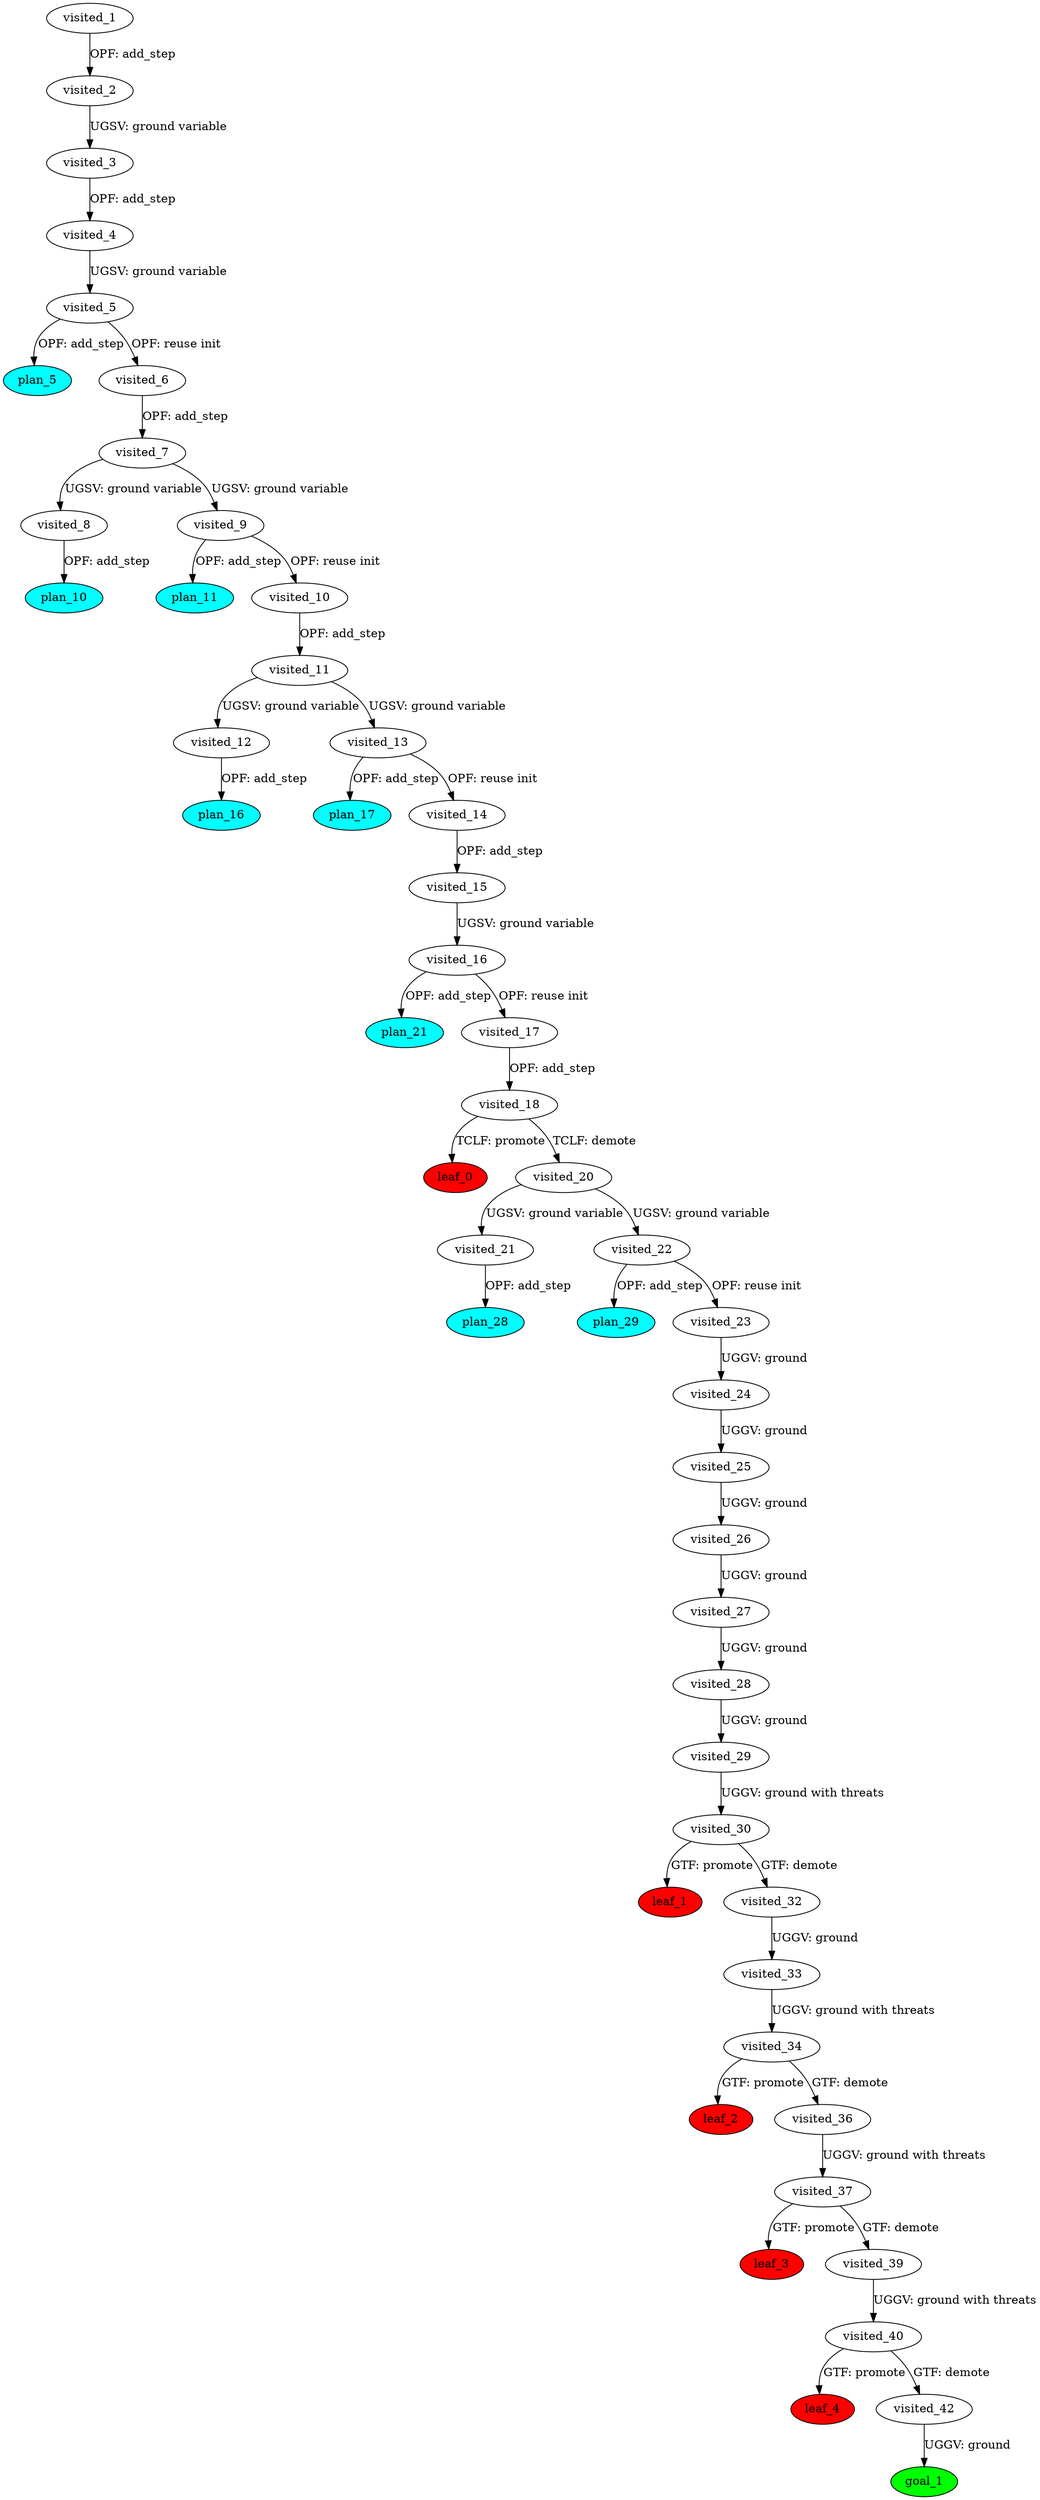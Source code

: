 digraph {
	"039c21a0-6c2a-5251-b575-6ebaa8c4706e" [label=plan_0 fillcolor=cyan style=filled]
	"039c21a0-6c2a-5251-b575-6ebaa8c4706e" [label=visited_1 fillcolor=white style=filled]
	"b5949313-56b1-413b-d1c8-65e3c1fdafac" [label=plan_1 fillcolor=cyan style=filled]
	"039c21a0-6c2a-5251-b575-6ebaa8c4706e" -> "b5949313-56b1-413b-d1c8-65e3c1fdafac" [label="OPF: add_step"]
	"b5949313-56b1-413b-d1c8-65e3c1fdafac" [label=visited_2 fillcolor=white style=filled]
	"f27c4a9e-5d42-7ce4-96b4-fa1739b95512" [label=plan_2 fillcolor=cyan style=filled]
	"b5949313-56b1-413b-d1c8-65e3c1fdafac" -> "f27c4a9e-5d42-7ce4-96b4-fa1739b95512" [label="UGSV: ground variable"]
	"f27c4a9e-5d42-7ce4-96b4-fa1739b95512" [label=visited_3 fillcolor=white style=filled]
	"93685401-3b4b-7b41-e3b1-7958936ee9f7" [label=plan_3 fillcolor=cyan style=filled]
	"f27c4a9e-5d42-7ce4-96b4-fa1739b95512" -> "93685401-3b4b-7b41-e3b1-7958936ee9f7" [label="OPF: add_step"]
	"93685401-3b4b-7b41-e3b1-7958936ee9f7" [label=visited_4 fillcolor=white style=filled]
	"0a8c3cf3-940f-b838-14f3-a10cd69d7fe7" [label=plan_4 fillcolor=cyan style=filled]
	"93685401-3b4b-7b41-e3b1-7958936ee9f7" -> "0a8c3cf3-940f-b838-14f3-a10cd69d7fe7" [label="UGSV: ground variable"]
	"0a8c3cf3-940f-b838-14f3-a10cd69d7fe7" [label=visited_5 fillcolor=white style=filled]
	"a8491914-0f56-c6b1-1274-c56b85ac1e48" [label=plan_5 fillcolor=cyan style=filled]
	"0a8c3cf3-940f-b838-14f3-a10cd69d7fe7" -> "a8491914-0f56-c6b1-1274-c56b85ac1e48" [label="OPF: add_step"]
	"a4ceac6d-658c-d12d-bc94-6390fa41e092" [label=plan_6 fillcolor=cyan style=filled]
	"0a8c3cf3-940f-b838-14f3-a10cd69d7fe7" -> "a4ceac6d-658c-d12d-bc94-6390fa41e092" [label="OPF: reuse init"]
	"a4ceac6d-658c-d12d-bc94-6390fa41e092" [label=visited_6 fillcolor=white style=filled]
	"42792f10-f378-9b96-91c6-a31365513219" [label=plan_7 fillcolor=cyan style=filled]
	"a4ceac6d-658c-d12d-bc94-6390fa41e092" -> "42792f10-f378-9b96-91c6-a31365513219" [label="OPF: add_step"]
	"42792f10-f378-9b96-91c6-a31365513219" [label=visited_7 fillcolor=white style=filled]
	"e15b4d1f-d8ca-a2fb-d885-c2cdc4ca7eff" [label=plan_8 fillcolor=cyan style=filled]
	"42792f10-f378-9b96-91c6-a31365513219" -> "e15b4d1f-d8ca-a2fb-d885-c2cdc4ca7eff" [label="UGSV: ground variable"]
	"0aaac644-7bf6-f9a3-2aec-3fd56b306bba" [label=plan_9 fillcolor=cyan style=filled]
	"42792f10-f378-9b96-91c6-a31365513219" -> "0aaac644-7bf6-f9a3-2aec-3fd56b306bba" [label="UGSV: ground variable"]
	"e15b4d1f-d8ca-a2fb-d885-c2cdc4ca7eff" [label=visited_8 fillcolor=white style=filled]
	"b9ee242e-b496-c79d-fe61-4b6740396fca" [label=plan_10 fillcolor=cyan style=filled]
	"e15b4d1f-d8ca-a2fb-d885-c2cdc4ca7eff" -> "b9ee242e-b496-c79d-fe61-4b6740396fca" [label="OPF: add_step"]
	"0aaac644-7bf6-f9a3-2aec-3fd56b306bba" [label=visited_9 fillcolor=white style=filled]
	"c81464f1-18ae-a21f-d9ae-697bd046723a" [label=plan_11 fillcolor=cyan style=filled]
	"0aaac644-7bf6-f9a3-2aec-3fd56b306bba" -> "c81464f1-18ae-a21f-d9ae-697bd046723a" [label="OPF: add_step"]
	"462678db-4fea-d3b6-736d-ca85c2b74ebf" [label=plan_12 fillcolor=cyan style=filled]
	"0aaac644-7bf6-f9a3-2aec-3fd56b306bba" -> "462678db-4fea-d3b6-736d-ca85c2b74ebf" [label="OPF: reuse init"]
	"462678db-4fea-d3b6-736d-ca85c2b74ebf" [label=visited_10 fillcolor=white style=filled]
	"ded8eeb5-761c-6ca7-16f1-d7e0c3cb9f79" [label=plan_13 fillcolor=cyan style=filled]
	"462678db-4fea-d3b6-736d-ca85c2b74ebf" -> "ded8eeb5-761c-6ca7-16f1-d7e0c3cb9f79" [label="OPF: add_step"]
	"ded8eeb5-761c-6ca7-16f1-d7e0c3cb9f79" [label=visited_11 fillcolor=white style=filled]
	"edd53ad7-480b-8253-3af2-6f4946d6dbd5" [label=plan_14 fillcolor=cyan style=filled]
	"ded8eeb5-761c-6ca7-16f1-d7e0c3cb9f79" -> "edd53ad7-480b-8253-3af2-6f4946d6dbd5" [label="UGSV: ground variable"]
	"fce53013-d8e1-3bf6-e8a5-645a1e399610" [label=plan_15 fillcolor=cyan style=filled]
	"ded8eeb5-761c-6ca7-16f1-d7e0c3cb9f79" -> "fce53013-d8e1-3bf6-e8a5-645a1e399610" [label="UGSV: ground variable"]
	"edd53ad7-480b-8253-3af2-6f4946d6dbd5" [label=visited_12 fillcolor=white style=filled]
	"2f5d153d-3e0b-ed18-120c-9dc5a4dafa58" [label=plan_16 fillcolor=cyan style=filled]
	"edd53ad7-480b-8253-3af2-6f4946d6dbd5" -> "2f5d153d-3e0b-ed18-120c-9dc5a4dafa58" [label="OPF: add_step"]
	"fce53013-d8e1-3bf6-e8a5-645a1e399610" [label=visited_13 fillcolor=white style=filled]
	"aa0a7abc-2b1a-c5bc-4f61-c602eef267f2" [label=plan_17 fillcolor=cyan style=filled]
	"fce53013-d8e1-3bf6-e8a5-645a1e399610" -> "aa0a7abc-2b1a-c5bc-4f61-c602eef267f2" [label="OPF: add_step"]
	"d7453e12-7d09-5d1f-5063-ce3d1b6de6fb" [label=plan_18 fillcolor=cyan style=filled]
	"fce53013-d8e1-3bf6-e8a5-645a1e399610" -> "d7453e12-7d09-5d1f-5063-ce3d1b6de6fb" [label="OPF: reuse init"]
	"d7453e12-7d09-5d1f-5063-ce3d1b6de6fb" [label=visited_14 fillcolor=white style=filled]
	"1db9fcbd-27f0-d73c-335b-e69139f4de00" [label=plan_19 fillcolor=cyan style=filled]
	"d7453e12-7d09-5d1f-5063-ce3d1b6de6fb" -> "1db9fcbd-27f0-d73c-335b-e69139f4de00" [label="OPF: add_step"]
	"1db9fcbd-27f0-d73c-335b-e69139f4de00" [label=visited_15 fillcolor=white style=filled]
	"3f94cc43-1b09-986f-2d1c-d37cb7cc54cd" [label=plan_20 fillcolor=cyan style=filled]
	"1db9fcbd-27f0-d73c-335b-e69139f4de00" -> "3f94cc43-1b09-986f-2d1c-d37cb7cc54cd" [label="UGSV: ground variable"]
	"3f94cc43-1b09-986f-2d1c-d37cb7cc54cd" [label=visited_16 fillcolor=white style=filled]
	"e669ae42-eb0d-95bf-6a4a-2d0d7e77423c" [label=plan_21 fillcolor=cyan style=filled]
	"3f94cc43-1b09-986f-2d1c-d37cb7cc54cd" -> "e669ae42-eb0d-95bf-6a4a-2d0d7e77423c" [label="OPF: add_step"]
	"56a4e977-81fb-5751-0efc-2d137664c30e" [label=plan_22 fillcolor=cyan style=filled]
	"3f94cc43-1b09-986f-2d1c-d37cb7cc54cd" -> "56a4e977-81fb-5751-0efc-2d137664c30e" [label="OPF: reuse init"]
	"56a4e977-81fb-5751-0efc-2d137664c30e" [label=visited_17 fillcolor=white style=filled]
	"b31aeeae-6763-bd5b-6f5a-9b0d2672793e" [label=plan_23 fillcolor=cyan style=filled]
	"56a4e977-81fb-5751-0efc-2d137664c30e" -> "b31aeeae-6763-bd5b-6f5a-9b0d2672793e" [label="OPF: add_step"]
	"b31aeeae-6763-bd5b-6f5a-9b0d2672793e" [label=visited_18 fillcolor=white style=filled]
	"3a41b925-129d-0c67-991e-6841c46060b1" [label=plan_24 fillcolor=cyan style=filled]
	"b31aeeae-6763-bd5b-6f5a-9b0d2672793e" -> "3a41b925-129d-0c67-991e-6841c46060b1" [label="TCLF: promote"]
	"11fcfcee-4420-620e-2d03-c5fcb172ad88" [label=plan_25 fillcolor=cyan style=filled]
	"b31aeeae-6763-bd5b-6f5a-9b0d2672793e" -> "11fcfcee-4420-620e-2d03-c5fcb172ad88" [label="TCLF: demote"]
	"3a41b925-129d-0c67-991e-6841c46060b1" [label=visited_19 fillcolor=white style=filled]
	"3a41b925-129d-0c67-991e-6841c46060b1" [label=leaf_0 fillcolor=red style=filled]
	"11fcfcee-4420-620e-2d03-c5fcb172ad88" [label=visited_20 fillcolor=white style=filled]
	"bfd4debb-a342-3d83-5e03-b79ef3daf6a1" [label=plan_26 fillcolor=cyan style=filled]
	"11fcfcee-4420-620e-2d03-c5fcb172ad88" -> "bfd4debb-a342-3d83-5e03-b79ef3daf6a1" [label="UGSV: ground variable"]
	"0cb0538b-95e2-9773-405e-2e590b88acfa" [label=plan_27 fillcolor=cyan style=filled]
	"11fcfcee-4420-620e-2d03-c5fcb172ad88" -> "0cb0538b-95e2-9773-405e-2e590b88acfa" [label="UGSV: ground variable"]
	"bfd4debb-a342-3d83-5e03-b79ef3daf6a1" [label=visited_21 fillcolor=white style=filled]
	"d720e2e9-ede2-4341-ef1e-1f8d69d1ce61" [label=plan_28 fillcolor=cyan style=filled]
	"bfd4debb-a342-3d83-5e03-b79ef3daf6a1" -> "d720e2e9-ede2-4341-ef1e-1f8d69d1ce61" [label="OPF: add_step"]
	"0cb0538b-95e2-9773-405e-2e590b88acfa" [label=visited_22 fillcolor=white style=filled]
	"33b05f72-b7a3-c730-90c9-489caf41cd01" [label=plan_29 fillcolor=cyan style=filled]
	"0cb0538b-95e2-9773-405e-2e590b88acfa" -> "33b05f72-b7a3-c730-90c9-489caf41cd01" [label="OPF: add_step"]
	"f9ee4fa1-9560-6bee-b132-006ae74285ba" [label=plan_30 fillcolor=cyan style=filled]
	"0cb0538b-95e2-9773-405e-2e590b88acfa" -> "f9ee4fa1-9560-6bee-b132-006ae74285ba" [label="OPF: reuse init"]
	"f9ee4fa1-9560-6bee-b132-006ae74285ba" [label=visited_23 fillcolor=white style=filled]
	"75b420a5-7870-660c-5de8-06cfdae477d4" [label=plan_31 fillcolor=cyan style=filled]
	"f9ee4fa1-9560-6bee-b132-006ae74285ba" -> "75b420a5-7870-660c-5de8-06cfdae477d4" [label="UGGV: ground"]
	"75b420a5-7870-660c-5de8-06cfdae477d4" [label=visited_24 fillcolor=white style=filled]
	"df75b09d-5fb6-5e54-80f4-2d1c86001d4e" [label=plan_32 fillcolor=cyan style=filled]
	"75b420a5-7870-660c-5de8-06cfdae477d4" -> "df75b09d-5fb6-5e54-80f4-2d1c86001d4e" [label="UGGV: ground"]
	"df75b09d-5fb6-5e54-80f4-2d1c86001d4e" [label=visited_25 fillcolor=white style=filled]
	"163f2d12-d2e9-e291-2d30-5e01860c94a2" [label=plan_33 fillcolor=cyan style=filled]
	"df75b09d-5fb6-5e54-80f4-2d1c86001d4e" -> "163f2d12-d2e9-e291-2d30-5e01860c94a2" [label="UGGV: ground"]
	"163f2d12-d2e9-e291-2d30-5e01860c94a2" [label=visited_26 fillcolor=white style=filled]
	"2a770a9b-de7c-b50a-17b0-a3eb54067789" [label=plan_34 fillcolor=cyan style=filled]
	"163f2d12-d2e9-e291-2d30-5e01860c94a2" -> "2a770a9b-de7c-b50a-17b0-a3eb54067789" [label="UGGV: ground"]
	"2a770a9b-de7c-b50a-17b0-a3eb54067789" [label=visited_27 fillcolor=white style=filled]
	"a30b068e-6dad-20b9-3079-f52beb27d25d" [label=plan_35 fillcolor=cyan style=filled]
	"2a770a9b-de7c-b50a-17b0-a3eb54067789" -> "a30b068e-6dad-20b9-3079-f52beb27d25d" [label="UGGV: ground"]
	"a30b068e-6dad-20b9-3079-f52beb27d25d" [label=visited_28 fillcolor=white style=filled]
	"c3e4f741-a316-638a-5bf2-fad14fecad08" [label=plan_36 fillcolor=cyan style=filled]
	"a30b068e-6dad-20b9-3079-f52beb27d25d" -> "c3e4f741-a316-638a-5bf2-fad14fecad08" [label="UGGV: ground"]
	"c3e4f741-a316-638a-5bf2-fad14fecad08" [label=visited_29 fillcolor=white style=filled]
	"e29261f0-461c-ea8c-ab76-42789f160568" [label=plan_37 fillcolor=cyan style=filled]
	"c3e4f741-a316-638a-5bf2-fad14fecad08" -> "e29261f0-461c-ea8c-ab76-42789f160568" [label="UGGV: ground with threats"]
	"e29261f0-461c-ea8c-ab76-42789f160568" [label=visited_30 fillcolor=white style=filled]
	"a5899d95-931c-afdb-5359-58598eb2cc88" [label=plan_38 fillcolor=cyan style=filled]
	"e29261f0-461c-ea8c-ab76-42789f160568" -> "a5899d95-931c-afdb-5359-58598eb2cc88" [label="GTF: promote"]
	"60d96692-0a7e-1b82-b705-757d55846e16" [label=plan_39 fillcolor=cyan style=filled]
	"e29261f0-461c-ea8c-ab76-42789f160568" -> "60d96692-0a7e-1b82-b705-757d55846e16" [label="GTF: demote"]
	"a5899d95-931c-afdb-5359-58598eb2cc88" [label=visited_31 fillcolor=white style=filled]
	"a5899d95-931c-afdb-5359-58598eb2cc88" [label=leaf_1 fillcolor=red style=filled]
	"60d96692-0a7e-1b82-b705-757d55846e16" [label=visited_32 fillcolor=white style=filled]
	"2eaeba99-631a-1a8c-c66c-0ee6ffcc0b56" [label=plan_40 fillcolor=cyan style=filled]
	"60d96692-0a7e-1b82-b705-757d55846e16" -> "2eaeba99-631a-1a8c-c66c-0ee6ffcc0b56" [label="UGGV: ground"]
	"2eaeba99-631a-1a8c-c66c-0ee6ffcc0b56" [label=visited_33 fillcolor=white style=filled]
	"b668c000-0ba1-3d2c-0185-704bfd33df5d" [label=plan_41 fillcolor=cyan style=filled]
	"2eaeba99-631a-1a8c-c66c-0ee6ffcc0b56" -> "b668c000-0ba1-3d2c-0185-704bfd33df5d" [label="UGGV: ground with threats"]
	"b668c000-0ba1-3d2c-0185-704bfd33df5d" [label=visited_34 fillcolor=white style=filled]
	"a7be898f-b431-ab48-0b32-4e1305fb2492" [label=plan_42 fillcolor=cyan style=filled]
	"b668c000-0ba1-3d2c-0185-704bfd33df5d" -> "a7be898f-b431-ab48-0b32-4e1305fb2492" [label="GTF: promote"]
	"bdc93dc5-3ada-20bc-6bf0-d5d332947e15" [label=plan_43 fillcolor=cyan style=filled]
	"b668c000-0ba1-3d2c-0185-704bfd33df5d" -> "bdc93dc5-3ada-20bc-6bf0-d5d332947e15" [label="GTF: demote"]
	"a7be898f-b431-ab48-0b32-4e1305fb2492" [label=visited_35 fillcolor=white style=filled]
	"a7be898f-b431-ab48-0b32-4e1305fb2492" [label=leaf_2 fillcolor=red style=filled]
	"bdc93dc5-3ada-20bc-6bf0-d5d332947e15" [label=visited_36 fillcolor=white style=filled]
	"117dae60-ff73-4d19-a948-d12d15c2c7a2" [label=plan_44 fillcolor=cyan style=filled]
	"bdc93dc5-3ada-20bc-6bf0-d5d332947e15" -> "117dae60-ff73-4d19-a948-d12d15c2c7a2" [label="UGGV: ground with threats"]
	"117dae60-ff73-4d19-a948-d12d15c2c7a2" [label=visited_37 fillcolor=white style=filled]
	"634261db-ee96-128e-af10-c0cbd6c91941" [label=plan_45 fillcolor=cyan style=filled]
	"117dae60-ff73-4d19-a948-d12d15c2c7a2" -> "634261db-ee96-128e-af10-c0cbd6c91941" [label="GTF: promote"]
	"861b10ac-6724-c6b8-c2de-b2f8579e8565" [label=plan_46 fillcolor=cyan style=filled]
	"117dae60-ff73-4d19-a948-d12d15c2c7a2" -> "861b10ac-6724-c6b8-c2de-b2f8579e8565" [label="GTF: demote"]
	"634261db-ee96-128e-af10-c0cbd6c91941" [label=visited_38 fillcolor=white style=filled]
	"634261db-ee96-128e-af10-c0cbd6c91941" [label=leaf_3 fillcolor=red style=filled]
	"861b10ac-6724-c6b8-c2de-b2f8579e8565" [label=visited_39 fillcolor=white style=filled]
	"dfb03758-d5d2-0f4a-9065-a8e68e6158a5" [label=plan_47 fillcolor=cyan style=filled]
	"861b10ac-6724-c6b8-c2de-b2f8579e8565" -> "dfb03758-d5d2-0f4a-9065-a8e68e6158a5" [label="UGGV: ground with threats"]
	"dfb03758-d5d2-0f4a-9065-a8e68e6158a5" [label=visited_40 fillcolor=white style=filled]
	"85ca126d-a693-73ff-dc3d-cf38d90e01a4" [label=plan_48 fillcolor=cyan style=filled]
	"dfb03758-d5d2-0f4a-9065-a8e68e6158a5" -> "85ca126d-a693-73ff-dc3d-cf38d90e01a4" [label="GTF: promote"]
	"1b13a7c2-9724-aefb-1afb-6d04b9552aa3" [label=plan_49 fillcolor=cyan style=filled]
	"dfb03758-d5d2-0f4a-9065-a8e68e6158a5" -> "1b13a7c2-9724-aefb-1afb-6d04b9552aa3" [label="GTF: demote"]
	"85ca126d-a693-73ff-dc3d-cf38d90e01a4" [label=visited_41 fillcolor=white style=filled]
	"85ca126d-a693-73ff-dc3d-cf38d90e01a4" [label=leaf_4 fillcolor=red style=filled]
	"1b13a7c2-9724-aefb-1afb-6d04b9552aa3" [label=visited_42 fillcolor=white style=filled]
	"05f79d54-54fb-e98a-e883-c1f2f5bff17c" [label=plan_50 fillcolor=cyan style=filled]
	"1b13a7c2-9724-aefb-1afb-6d04b9552aa3" -> "05f79d54-54fb-e98a-e883-c1f2f5bff17c" [label="UGGV: ground"]
	"05f79d54-54fb-e98a-e883-c1f2f5bff17c" [label=visited_43 fillcolor=white style=filled]
	"05f79d54-54fb-e98a-e883-c1f2f5bff17c" [label=goal_1 fillcolor=green style=filled]
}

